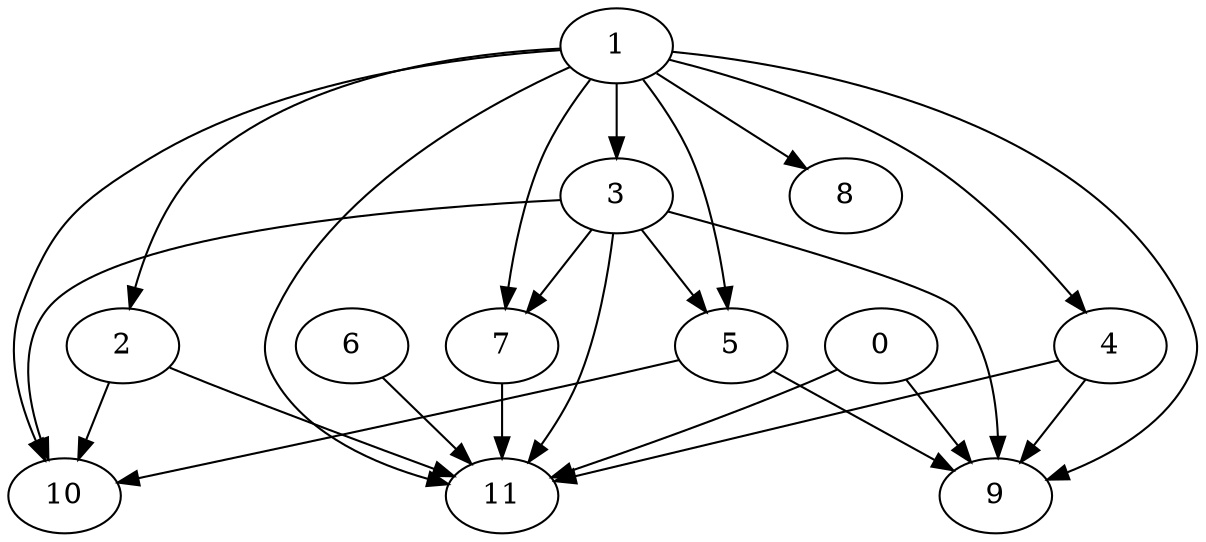 digraph {
    1 -> 2;
    1 -> 5;
    1 -> 11;
    3 -> 7;
    2 -> 10;
    1 -> 8;
    4 -> 9;
    3 -> 10;
    5 -> 10;
    1 -> 3;
    2 -> 11;
    0 -> 11;
    3 -> 5;
    1 -> 9;
    3 -> 11;
    6 -> 11;
    0 -> 9;
    1 -> 4;
    1 -> 7;
    3 -> 9;
    1 -> 10;
    5 -> 9;
    4 -> 11;
    7 -> 11;
}